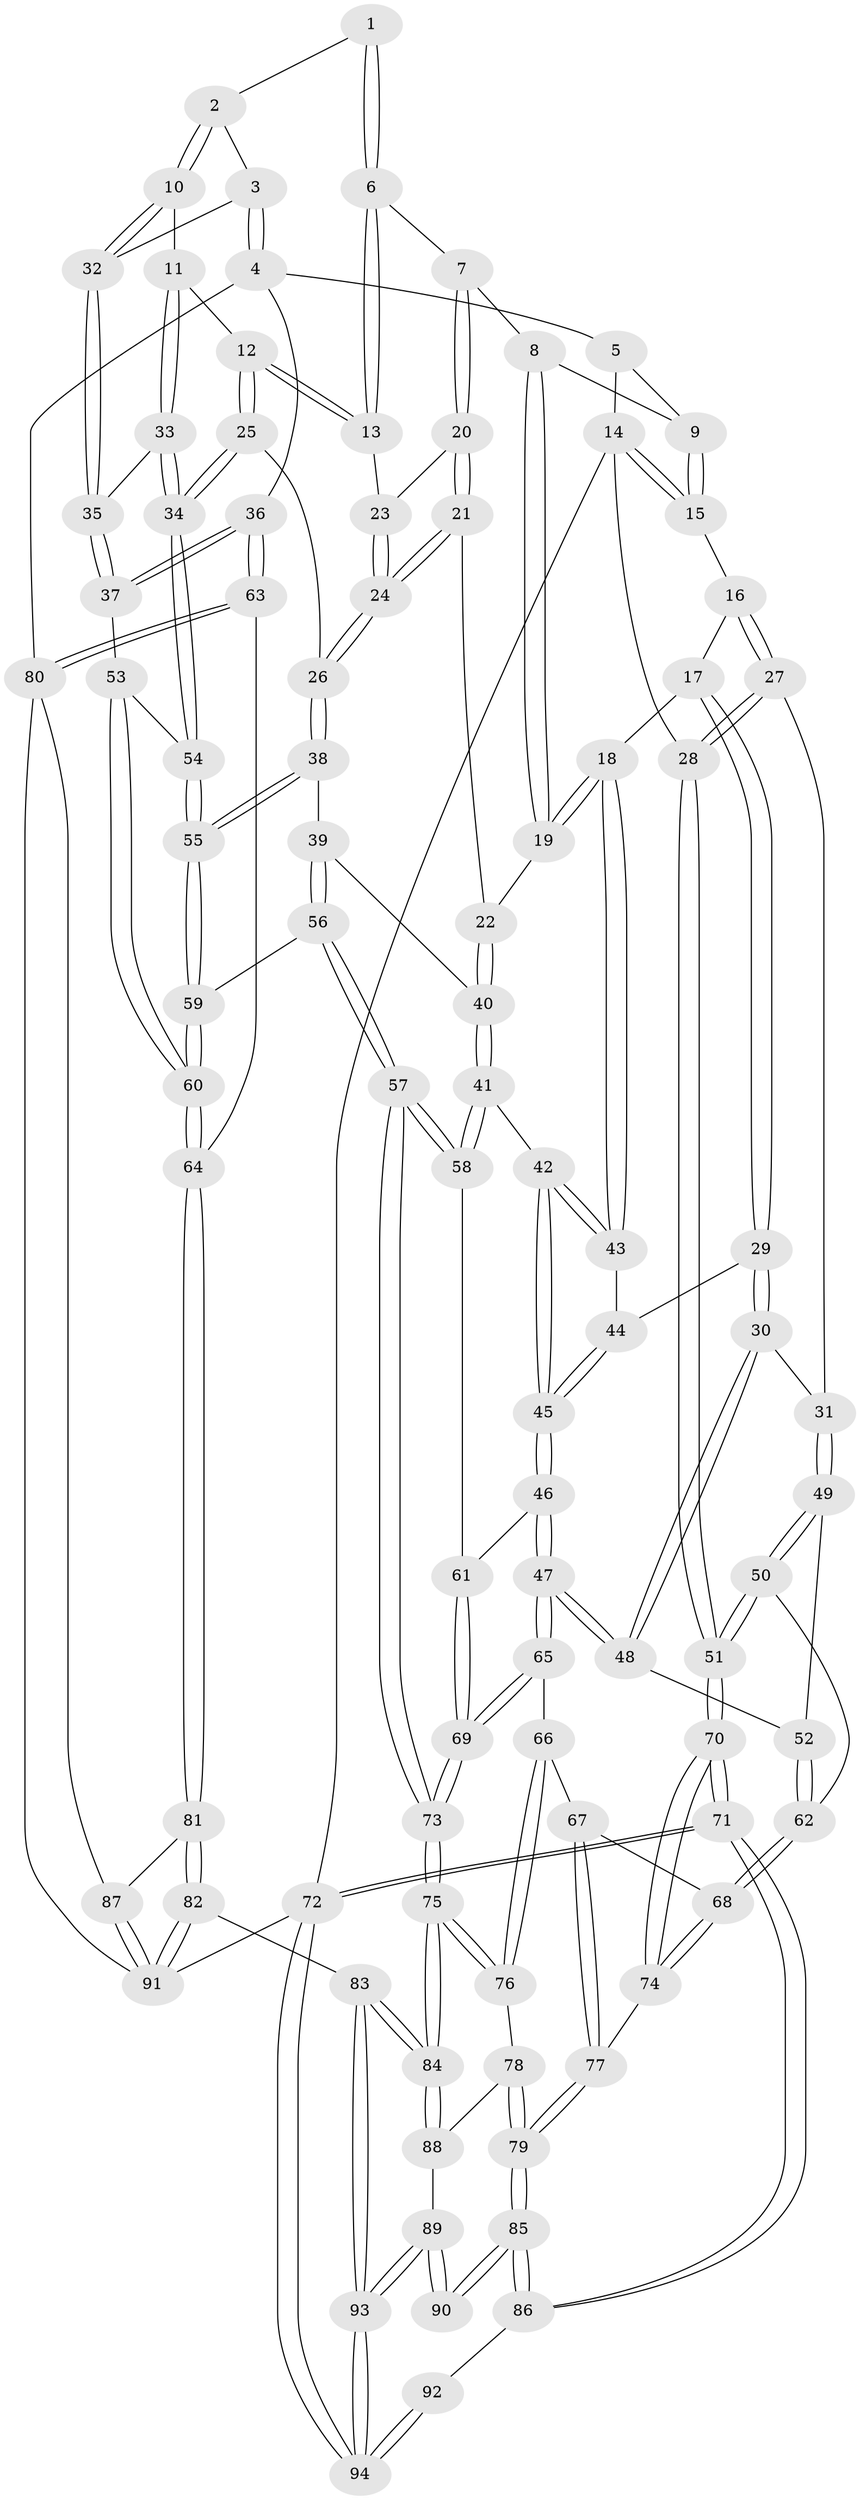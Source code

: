 // coarse degree distribution, {3: 0.07547169811320754, 4: 0.49056603773584906, 5: 0.33962264150943394, 6: 0.09433962264150944}
// Generated by graph-tools (version 1.1) at 2025/24/03/03/25 07:24:40]
// undirected, 94 vertices, 231 edges
graph export_dot {
graph [start="1"]
  node [color=gray90,style=filled];
  1 [pos="+0.7295530156809231+0"];
  2 [pos="+0.7603151277918386+0"];
  3 [pos="+0.9884357476252628+0.15246106300830725"];
  4 [pos="+1+0.17464144036349105"];
  5 [pos="+0.7279717451048346+0"];
  6 [pos="+0.6650303552578938+0.03429282796496918"];
  7 [pos="+0.5664900810351616+0.0870277920792809"];
  8 [pos="+0.3848264361009415+0"];
  9 [pos="+0.385450314765721+0"];
  10 [pos="+0.8315133988224697+0.1802757069824799"];
  11 [pos="+0.8298715941103624+0.18078320496233927"];
  12 [pos="+0.7199234893015309+0.1936865834365295"];
  13 [pos="+0.6720525798510053+0.12206872013013828"];
  14 [pos="+0+0"];
  15 [pos="+0+0"];
  16 [pos="+0.11767440523083542+0.13173355366086203"];
  17 [pos="+0.1844649096301644+0.16071626521852936"];
  18 [pos="+0.33637702208617815+0.14596715884602268"];
  19 [pos="+0.35053347851682537+0.13520562395955107"];
  20 [pos="+0.5575454944363001+0.12141963756295394"];
  21 [pos="+0.4447833921391893+0.18247492492754236"];
  22 [pos="+0.423002935953534+0.17745105384372456"];
  23 [pos="+0.6030459493794916+0.1367190940473731"];
  24 [pos="+0.5718061293313075+0.26610265963996105"];
  25 [pos="+0.7014100108214395+0.2171803844490806"];
  26 [pos="+0.586288927370912+0.28016161131591455"];
  27 [pos="+0.017203578050163586+0.2540756993034913"];
  28 [pos="+0+0.23810623335187592"];
  29 [pos="+0.14156331240414663+0.292996562851249"];
  30 [pos="+0.12825611319708802+0.3035907739948656"];
  31 [pos="+0.07482905603759894+0.3098448898047222"];
  32 [pos="+0.833495914133093+0.18085640553793214"];
  33 [pos="+0.7749775193701857+0.33297977140562784"];
  34 [pos="+0.7453151921077056+0.3573603446093583"];
  35 [pos="+0.8735286688497568+0.32263009856316116"];
  36 [pos="+1+0.47702547648475485"];
  37 [pos="+0.9292713109390552+0.4025750641850323"];
  38 [pos="+0.5849228871469323+0.361483002209726"];
  39 [pos="+0.4469818839169675+0.35158048238327894"];
  40 [pos="+0.44043397140947066+0.3501732959019629"];
  41 [pos="+0.37870047195393763+0.39988885469824315"];
  42 [pos="+0.30635230914118294+0.3782596857779668"];
  43 [pos="+0.30120754498948804+0.29439964746566166"];
  44 [pos="+0.1804327726516994+0.3059393859883627"];
  45 [pos="+0.247762088334816+0.4332257695907195"];
  46 [pos="+0.24134655241651234+0.44139210624497804"];
  47 [pos="+0.22180303306527244+0.45710162069834687"];
  48 [pos="+0.17827285261401402+0.4382285310685829"];
  49 [pos="+0.04433549104417033+0.4028846279361966"];
  50 [pos="+0+0.4592513240311601"];
  51 [pos="+0+0.4631311953501518"];
  52 [pos="+0.09888196615519898+0.4382781606418087"];
  53 [pos="+0.8391039850251927+0.4125201226190747"];
  54 [pos="+0.7439885996708029+0.36184012014932276"];
  55 [pos="+0.6194345248539197+0.4536581410108164"];
  56 [pos="+0.5561359430724603+0.6113556292364645"];
  57 [pos="+0.5437039406814245+0.6151991247790853"];
  58 [pos="+0.45722140697608554+0.5204967517108972"];
  59 [pos="+0.6052866977335464+0.5978441019029235"];
  60 [pos="+0.642778145830851+0.6140544914300229"];
  61 [pos="+0.3212525547962405+0.4889465788056163"];
  62 [pos="+0.06497306054432239+0.5325218223750834"];
  63 [pos="+1+0.5052767983190702"];
  64 [pos="+0.6838554935733969+0.6405781446102053"];
  65 [pos="+0.2151374794769994+0.5570127791581373"];
  66 [pos="+0.16467870486570232+0.5937722948674856"];
  67 [pos="+0.12708186618781736+0.6092107733514053"];
  68 [pos="+0.10689143617080701+0.6008715904821765"];
  69 [pos="+0.3764808856198702+0.651306731083362"];
  70 [pos="+0+0.6477595149373616"];
  71 [pos="+0+0.8577185983625774"];
  72 [pos="+0+1"];
  73 [pos="+0.44195053253200867+0.6953058427732299"];
  74 [pos="+0+0.6518674262341398"];
  75 [pos="+0.4139087675679324+0.7550469742731215"];
  76 [pos="+0.2623700613840553+0.7700861505540102"];
  77 [pos="+0.1104105572327324+0.7453326015618145"];
  78 [pos="+0.14725947581173765+0.8097645003259889"];
  79 [pos="+0.12998594336316113+0.811206095133958"];
  80 [pos="+1+0.7997031249289461"];
  81 [pos="+0.7723127591409702+0.8139115771978029"];
  82 [pos="+0.5147420569271323+1"];
  83 [pos="+0.4639303154094318+1"];
  84 [pos="+0.44512438026899+1"];
  85 [pos="+0.125655361864913+0.8161355900181444"];
  86 [pos="+0+0.8587040631686611"];
  87 [pos="+0.8693952656716085+0.8471858298912197"];
  88 [pos="+0.23275040634139382+0.8969036510162601"];
  89 [pos="+0.13938570974517434+1"];
  90 [pos="+0.11533498586330769+0.9664349012607873"];
  91 [pos="+0.8472139575232609+1"];
  92 [pos="+0.04207844903153541+0.9549284119745411"];
  93 [pos="+0.2089430890025725+1"];
  94 [pos="+0+1"];
  1 -- 2;
  1 -- 6;
  1 -- 6;
  2 -- 3;
  2 -- 10;
  2 -- 10;
  3 -- 4;
  3 -- 4;
  3 -- 32;
  4 -- 5;
  4 -- 36;
  4 -- 80;
  5 -- 9;
  5 -- 14;
  6 -- 7;
  6 -- 13;
  6 -- 13;
  7 -- 8;
  7 -- 20;
  7 -- 20;
  8 -- 9;
  8 -- 19;
  8 -- 19;
  9 -- 15;
  9 -- 15;
  10 -- 11;
  10 -- 32;
  10 -- 32;
  11 -- 12;
  11 -- 33;
  11 -- 33;
  12 -- 13;
  12 -- 13;
  12 -- 25;
  12 -- 25;
  13 -- 23;
  14 -- 15;
  14 -- 15;
  14 -- 28;
  14 -- 72;
  15 -- 16;
  16 -- 17;
  16 -- 27;
  16 -- 27;
  17 -- 18;
  17 -- 29;
  17 -- 29;
  18 -- 19;
  18 -- 19;
  18 -- 43;
  18 -- 43;
  19 -- 22;
  20 -- 21;
  20 -- 21;
  20 -- 23;
  21 -- 22;
  21 -- 24;
  21 -- 24;
  22 -- 40;
  22 -- 40;
  23 -- 24;
  23 -- 24;
  24 -- 26;
  24 -- 26;
  25 -- 26;
  25 -- 34;
  25 -- 34;
  26 -- 38;
  26 -- 38;
  27 -- 28;
  27 -- 28;
  27 -- 31;
  28 -- 51;
  28 -- 51;
  29 -- 30;
  29 -- 30;
  29 -- 44;
  30 -- 31;
  30 -- 48;
  30 -- 48;
  31 -- 49;
  31 -- 49;
  32 -- 35;
  32 -- 35;
  33 -- 34;
  33 -- 34;
  33 -- 35;
  34 -- 54;
  34 -- 54;
  35 -- 37;
  35 -- 37;
  36 -- 37;
  36 -- 37;
  36 -- 63;
  36 -- 63;
  37 -- 53;
  38 -- 39;
  38 -- 55;
  38 -- 55;
  39 -- 40;
  39 -- 56;
  39 -- 56;
  40 -- 41;
  40 -- 41;
  41 -- 42;
  41 -- 58;
  41 -- 58;
  42 -- 43;
  42 -- 43;
  42 -- 45;
  42 -- 45;
  43 -- 44;
  44 -- 45;
  44 -- 45;
  45 -- 46;
  45 -- 46;
  46 -- 47;
  46 -- 47;
  46 -- 61;
  47 -- 48;
  47 -- 48;
  47 -- 65;
  47 -- 65;
  48 -- 52;
  49 -- 50;
  49 -- 50;
  49 -- 52;
  50 -- 51;
  50 -- 51;
  50 -- 62;
  51 -- 70;
  51 -- 70;
  52 -- 62;
  52 -- 62;
  53 -- 54;
  53 -- 60;
  53 -- 60;
  54 -- 55;
  54 -- 55;
  55 -- 59;
  55 -- 59;
  56 -- 57;
  56 -- 57;
  56 -- 59;
  57 -- 58;
  57 -- 58;
  57 -- 73;
  57 -- 73;
  58 -- 61;
  59 -- 60;
  59 -- 60;
  60 -- 64;
  60 -- 64;
  61 -- 69;
  61 -- 69;
  62 -- 68;
  62 -- 68;
  63 -- 64;
  63 -- 80;
  63 -- 80;
  64 -- 81;
  64 -- 81;
  65 -- 66;
  65 -- 69;
  65 -- 69;
  66 -- 67;
  66 -- 76;
  66 -- 76;
  67 -- 68;
  67 -- 77;
  67 -- 77;
  68 -- 74;
  68 -- 74;
  69 -- 73;
  69 -- 73;
  70 -- 71;
  70 -- 71;
  70 -- 74;
  70 -- 74;
  71 -- 72;
  71 -- 72;
  71 -- 86;
  71 -- 86;
  72 -- 94;
  72 -- 94;
  72 -- 91;
  73 -- 75;
  73 -- 75;
  74 -- 77;
  75 -- 76;
  75 -- 76;
  75 -- 84;
  75 -- 84;
  76 -- 78;
  77 -- 79;
  77 -- 79;
  78 -- 79;
  78 -- 79;
  78 -- 88;
  79 -- 85;
  79 -- 85;
  80 -- 87;
  80 -- 91;
  81 -- 82;
  81 -- 82;
  81 -- 87;
  82 -- 83;
  82 -- 91;
  82 -- 91;
  83 -- 84;
  83 -- 84;
  83 -- 93;
  83 -- 93;
  84 -- 88;
  84 -- 88;
  85 -- 86;
  85 -- 86;
  85 -- 90;
  85 -- 90;
  86 -- 92;
  87 -- 91;
  87 -- 91;
  88 -- 89;
  89 -- 90;
  89 -- 90;
  89 -- 93;
  89 -- 93;
  92 -- 94;
  92 -- 94;
  93 -- 94;
  93 -- 94;
}
